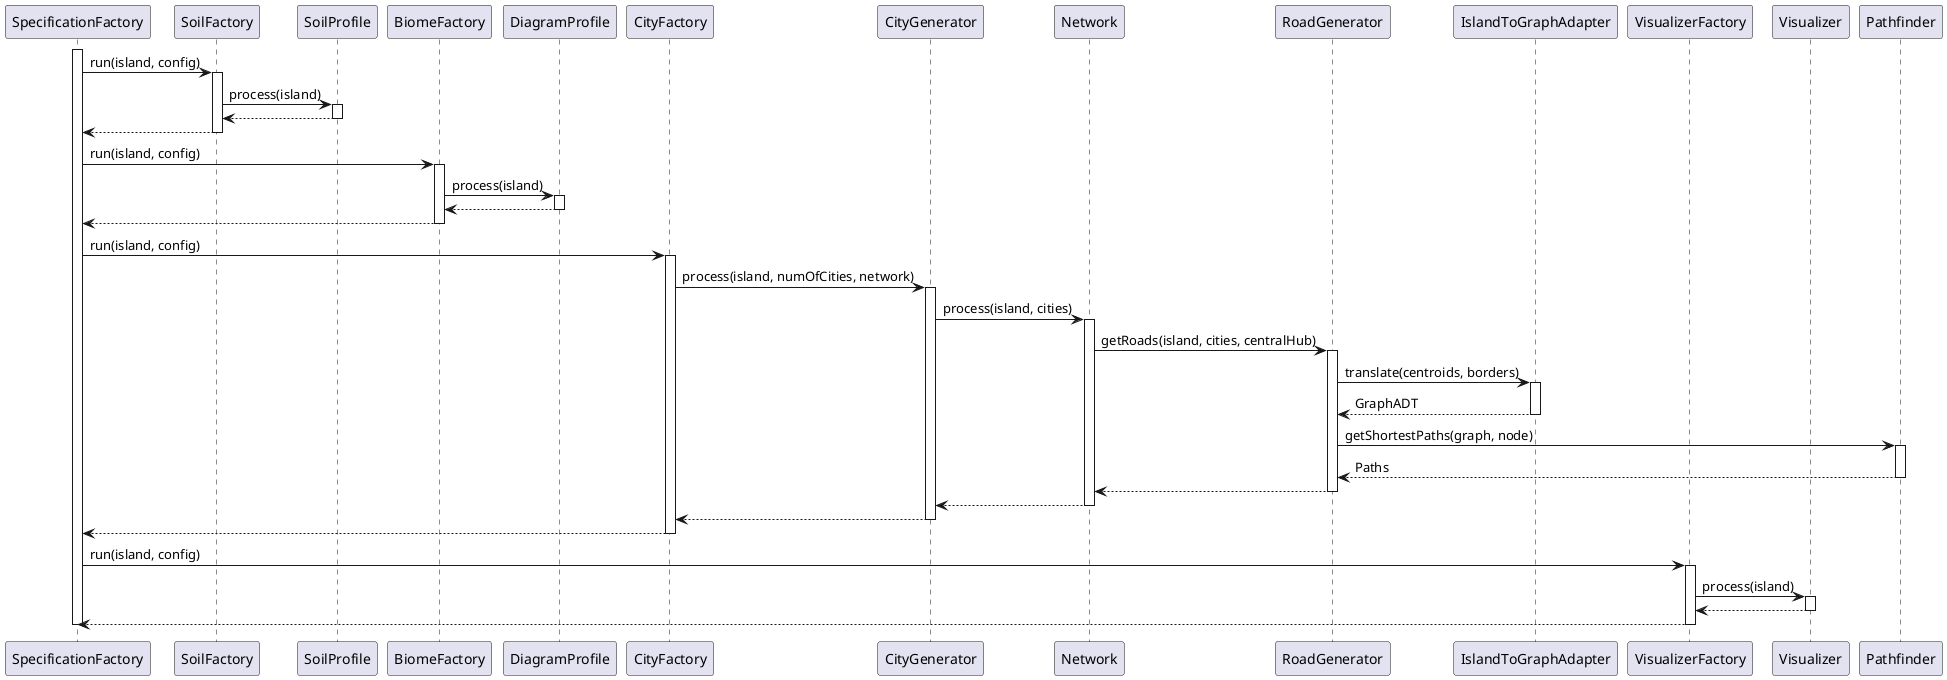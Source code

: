 @startuml

participant SpecificationFactory
participant SoilFactory
participant SoilProfile
participant BiomeFactory
participant DiagramProfile
participant CityFactory
participant CityGenerator
participant Network
participant RoadGenerator
participant IslandToGraphAdapter
participant VisualizerFactory
participant Visualizer
participant Pathfinder
activate SpecificationFactory
SpecificationFactory -> SoilFactory : run(island, config)
activate SoilFactory
SoilFactory -> SoilProfile : process(island)
activate SoilProfile
SoilProfile --> SoilFactory
deactivate SoilProfile
SoilFactory --> SpecificationFactory
deactivate SoilFactory

SpecificationFactory -> BiomeFactory : run(island, config)
activate BiomeFactory
BiomeFactory -> DiagramProfile : process(island)
activate DiagramProfile
DiagramProfile --> BiomeFactory
deactivate DiagramProfile
BiomeFactory --> SpecificationFactory
deactivate BiomeFactory

SpecificationFactory -> CityFactory : run(island, config)
activate CityFactory
CityFactory -> CityGenerator : process(island, numOfCities, network)
activate CityGenerator
CityGenerator -> Network : process(island, cities)
activate Network
Network -> RoadGenerator : getRoads(island, cities, centralHub)
activate RoadGenerator
RoadGenerator -> IslandToGraphAdapter : translate(centroids, borders)
activate IslandToGraphAdapter
IslandToGraphAdapter --> RoadGenerator : GraphADT
deactivate IslandToGraphAdapter
RoadGenerator -> Pathfinder : getShortestPaths(graph, node)
activate Pathfinder
Pathfinder --> RoadGenerator : Paths
deactivate Pathfinder
RoadGenerator --> Network
deactivate RoadGenerator
Network --> CityGenerator
deactivate Network
CityGenerator --> CityFactory
deactivate CityGenerator
CityFactory --> SpecificationFactory
deactivate CityFactory

SpecificationFactory -> VisualizerFactory : run(island, config)
activate VisualizerFactory
VisualizerFactory -> Visualizer : process(island)
activate Visualizer
Visualizer --> VisualizerFactory
deactivate Visualizer
VisualizerFactory --> SpecificationFactory
deactivate VisualizerFactory

deactivate SpecificationFactory

@enduml